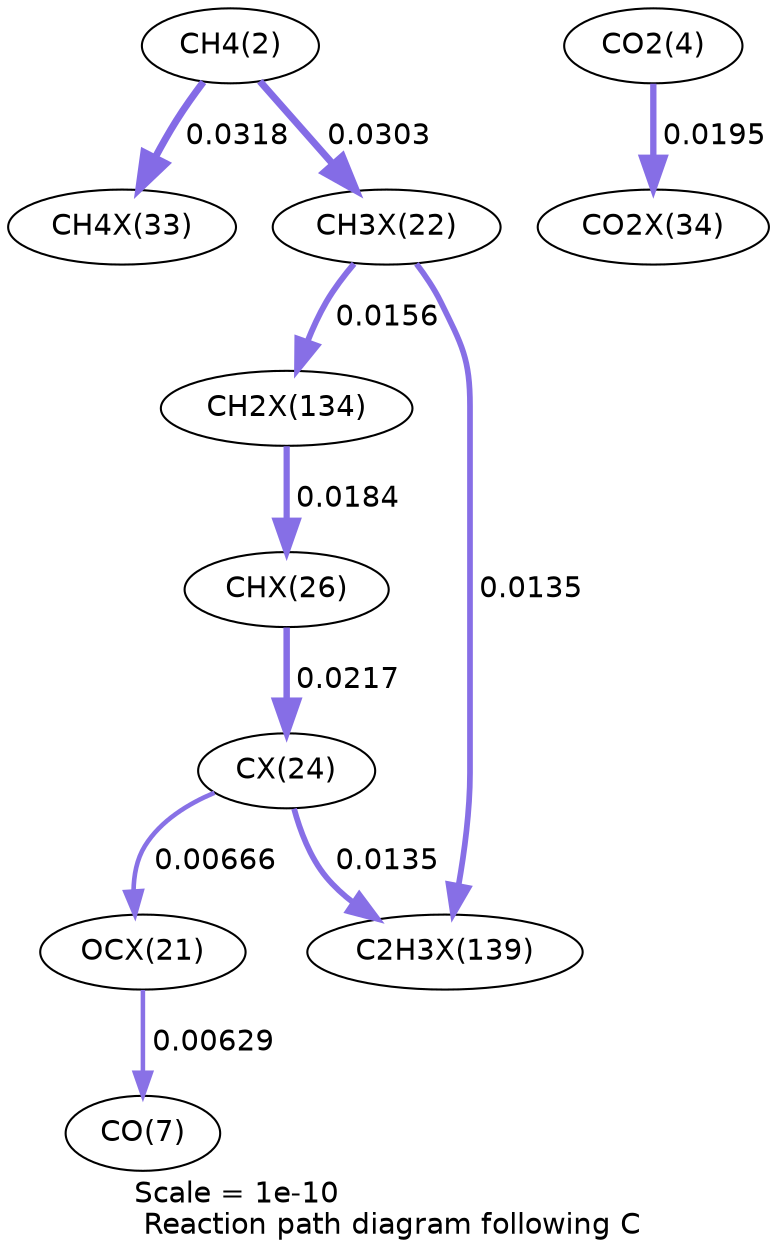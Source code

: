 digraph reaction_paths {
center=1;
s4 -> s32[fontname="Helvetica", penwidth=3.4, arrowsize=1.7, color="0.7, 0.532, 0.9"
, label=" 0.0318"];
s4 -> s26[fontname="Helvetica", penwidth=3.36, arrowsize=1.68, color="0.7, 0.53, 0.9"
, label=" 0.0303"];
s26 -> s38[fontname="Helvetica", penwidth=2.86, arrowsize=1.43, color="0.7, 0.516, 0.9"
, label=" 0.0156"];
s26 -> s39[fontname="Helvetica", penwidth=2.75, arrowsize=1.38, color="0.7, 0.514, 0.9"
, label=" 0.0135"];
s38 -> s30[fontname="Helvetica", penwidth=2.98, arrowsize=1.49, color="0.7, 0.518, 0.9"
, label=" 0.0184"];
s30 -> s28[fontname="Helvetica", penwidth=3.11, arrowsize=1.55, color="0.7, 0.522, 0.9"
, label=" 0.0217"];
s28 -> s25[fontname="Helvetica", penwidth=2.22, arrowsize=1.11, color="0.7, 0.507, 0.9"
, label=" 0.00666"];
s28 -> s39[fontname="Helvetica", penwidth=2.75, arrowsize=1.38, color="0.7, 0.514, 0.9"
, label=" 0.0135"];
s25 -> s9[fontname="Helvetica", penwidth=2.17, arrowsize=1.09, color="0.7, 0.506, 0.9"
, label=" 0.00629"];
s6 -> s33[fontname="Helvetica", penwidth=3.03, arrowsize=1.51, color="0.7, 0.52, 0.9"
, label=" 0.0195"];
s4 [ fontname="Helvetica", label="CH4(2)"];
s6 [ fontname="Helvetica", label="CO2(4)"];
s9 [ fontname="Helvetica", label="CO(7)"];
s25 [ fontname="Helvetica", label="OCX(21)"];
s26 [ fontname="Helvetica", label="CH3X(22)"];
s28 [ fontname="Helvetica", label="CX(24)"];
s30 [ fontname="Helvetica", label="CHX(26)"];
s32 [ fontname="Helvetica", label="CH4X(33)"];
s33 [ fontname="Helvetica", label="CO2X(34)"];
s38 [ fontname="Helvetica", label="CH2X(134)"];
s39 [ fontname="Helvetica", label="C2H3X(139)"];
 label = "Scale = 1e-10\l Reaction path diagram following C";
 fontname = "Helvetica";
}
